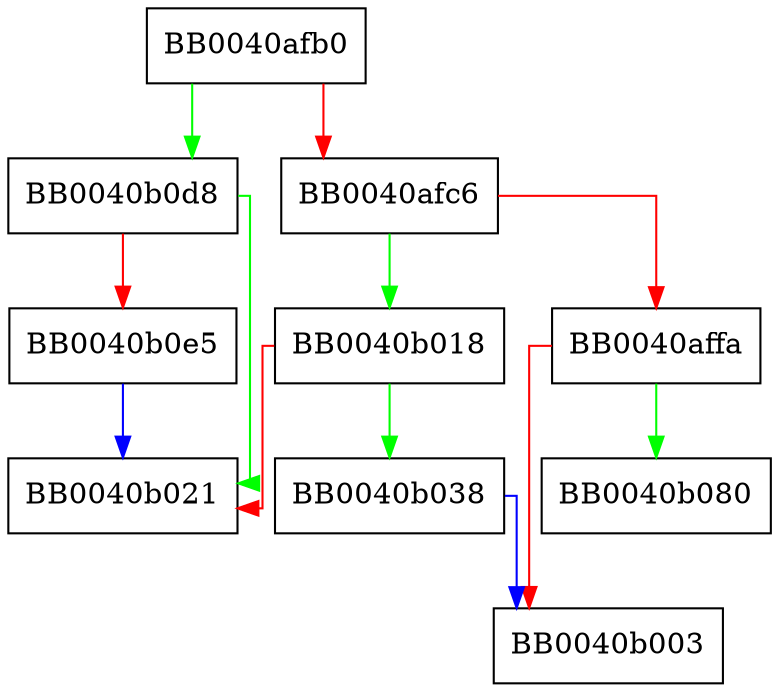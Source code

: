 digraph read_PKIMESSAGE {
  node [shape="box"];
  graph [splines=ortho];
  BB0040afb0 -> BB0040b0d8 [color="green"];
  BB0040afb0 -> BB0040afc6 [color="red"];
  BB0040afc6 -> BB0040b018 [color="green"];
  BB0040afc6 -> BB0040affa [color="red"];
  BB0040affa -> BB0040b080 [color="green"];
  BB0040affa -> BB0040b003 [color="red"];
  BB0040b018 -> BB0040b038 [color="green"];
  BB0040b018 -> BB0040b021 [color="red"];
  BB0040b038 -> BB0040b003 [color="blue"];
  BB0040b0d8 -> BB0040b021 [color="green"];
  BB0040b0d8 -> BB0040b0e5 [color="red"];
  BB0040b0e5 -> BB0040b021 [color="blue"];
}